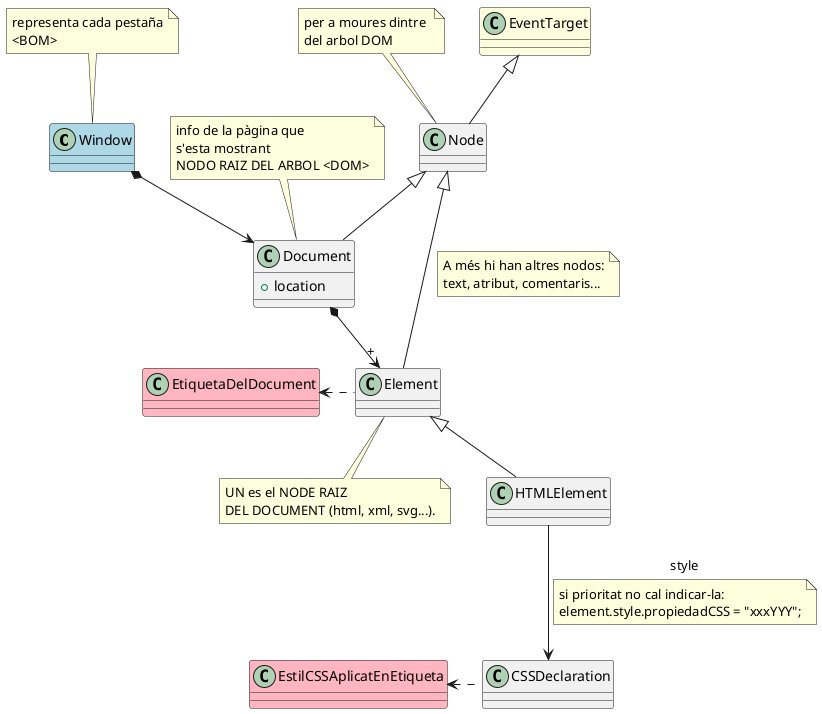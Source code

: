 @startuml DOM

class Window #LightBlue
note top 
representa cada pestaña
<BOM>
end note
Window *--> Document

class EventTarget #LightYellow
class Node 
note top
per a moures dintre 
del arbol DOM 
end note
EventTarget <|-- Node

class Document {
    + location
}
note top
info de la pàgina que 
s'esta mostrant
NODO RAIZ DEL ARBOL <DOM>
end note
Node <|-- Document
Document *--> "+" Element

class Element
note bottom
UN es el NODE RAIZ 
DEL DOCUMENT (html, xml, svg...).
end note
Node <|-- Element
note on link
A més hi han altres nodos:
text, atribut, comentaris...
end note
Element .left.> EtiquetaDelDocument

class EtiquetaDelDocument #LightPink

class HTMLElement 
Element <|-- HTMLElement
HTMLElement --> CSSDeclaration : style
note on link
si prioritat no cal indicar-la:
element.style.propiedadCSS = "xxxYYY";
end note

class CSSDeclaration
CSSDeclaration .left.> EstilCSSAplicatEnEtiqueta


class EstilCSSAplicatEnEtiqueta #LightPink
@enduml